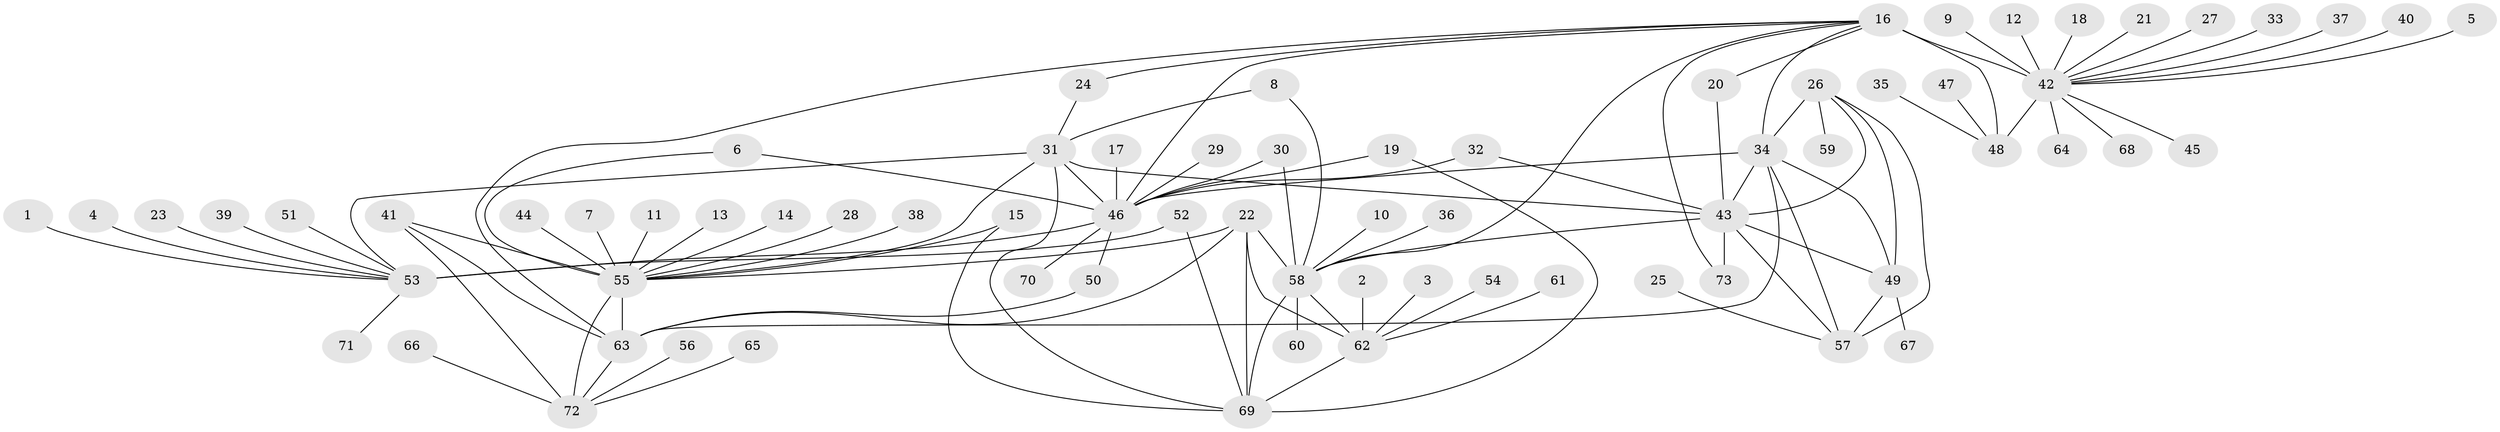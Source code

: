 // original degree distribution, {9: 0.05517241379310345, 11: 0.020689655172413793, 8: 0.027586206896551724, 10: 0.05517241379310345, 13: 0.006896551724137931, 12: 0.020689655172413793, 14: 0.013793103448275862, 7: 0.027586206896551724, 16: 0.006896551724137931, 6: 0.006896551724137931, 1: 0.593103448275862, 2: 0.16551724137931034}
// Generated by graph-tools (version 1.1) at 2025/02/03/09/25 03:02:47]
// undirected, 73 vertices, 105 edges
graph export_dot {
graph [start="1"]
  node [color=gray90,style=filled];
  1;
  2;
  3;
  4;
  5;
  6;
  7;
  8;
  9;
  10;
  11;
  12;
  13;
  14;
  15;
  16;
  17;
  18;
  19;
  20;
  21;
  22;
  23;
  24;
  25;
  26;
  27;
  28;
  29;
  30;
  31;
  32;
  33;
  34;
  35;
  36;
  37;
  38;
  39;
  40;
  41;
  42;
  43;
  44;
  45;
  46;
  47;
  48;
  49;
  50;
  51;
  52;
  53;
  54;
  55;
  56;
  57;
  58;
  59;
  60;
  61;
  62;
  63;
  64;
  65;
  66;
  67;
  68;
  69;
  70;
  71;
  72;
  73;
  1 -- 53 [weight=1.0];
  2 -- 62 [weight=1.0];
  3 -- 62 [weight=1.0];
  4 -- 53 [weight=1.0];
  5 -- 42 [weight=1.0];
  6 -- 46 [weight=1.0];
  6 -- 55 [weight=1.0];
  7 -- 55 [weight=1.0];
  8 -- 31 [weight=1.0];
  8 -- 58 [weight=1.0];
  9 -- 42 [weight=1.0];
  10 -- 58 [weight=1.0];
  11 -- 55 [weight=1.0];
  12 -- 42 [weight=1.0];
  13 -- 55 [weight=1.0];
  14 -- 55 [weight=1.0];
  15 -- 55 [weight=1.0];
  15 -- 69 [weight=1.0];
  16 -- 20 [weight=1.0];
  16 -- 24 [weight=1.0];
  16 -- 34 [weight=1.0];
  16 -- 42 [weight=9.0];
  16 -- 46 [weight=1.0];
  16 -- 48 [weight=3.0];
  16 -- 58 [weight=1.0];
  16 -- 63 [weight=1.0];
  16 -- 73 [weight=1.0];
  17 -- 46 [weight=1.0];
  18 -- 42 [weight=1.0];
  19 -- 46 [weight=1.0];
  19 -- 69 [weight=1.0];
  20 -- 43 [weight=1.0];
  21 -- 42 [weight=1.0];
  22 -- 55 [weight=1.0];
  22 -- 58 [weight=3.0];
  22 -- 62 [weight=2.0];
  22 -- 63 [weight=1.0];
  22 -- 69 [weight=1.0];
  23 -- 53 [weight=1.0];
  24 -- 31 [weight=1.0];
  25 -- 57 [weight=1.0];
  26 -- 34 [weight=2.0];
  26 -- 43 [weight=1.0];
  26 -- 49 [weight=1.0];
  26 -- 57 [weight=2.0];
  26 -- 59 [weight=1.0];
  27 -- 42 [weight=1.0];
  28 -- 55 [weight=1.0];
  29 -- 46 [weight=1.0];
  30 -- 46 [weight=1.0];
  30 -- 58 [weight=1.0];
  31 -- 43 [weight=2.0];
  31 -- 46 [weight=3.0];
  31 -- 53 [weight=3.0];
  31 -- 55 [weight=1.0];
  31 -- 69 [weight=1.0];
  32 -- 43 [weight=1.0];
  32 -- 46 [weight=1.0];
  33 -- 42 [weight=1.0];
  34 -- 43 [weight=2.0];
  34 -- 46 [weight=1.0];
  34 -- 49 [weight=2.0];
  34 -- 57 [weight=4.0];
  34 -- 63 [weight=1.0];
  35 -- 48 [weight=1.0];
  36 -- 58 [weight=1.0];
  37 -- 42 [weight=1.0];
  38 -- 55 [weight=1.0];
  39 -- 53 [weight=1.0];
  40 -- 42 [weight=1.0];
  41 -- 55 [weight=4.0];
  41 -- 63 [weight=1.0];
  41 -- 72 [weight=1.0];
  42 -- 45 [weight=1.0];
  42 -- 48 [weight=3.0];
  42 -- 64 [weight=1.0];
  42 -- 68 [weight=1.0];
  43 -- 49 [weight=1.0];
  43 -- 57 [weight=2.0];
  43 -- 58 [weight=1.0];
  43 -- 73 [weight=1.0];
  44 -- 55 [weight=1.0];
  46 -- 50 [weight=1.0];
  46 -- 53 [weight=9.0];
  46 -- 70 [weight=1.0];
  47 -- 48 [weight=1.0];
  49 -- 57 [weight=2.0];
  49 -- 67 [weight=1.0];
  50 -- 63 [weight=1.0];
  51 -- 53 [weight=1.0];
  52 -- 53 [weight=1.0];
  52 -- 69 [weight=1.0];
  53 -- 71 [weight=1.0];
  54 -- 62 [weight=1.0];
  55 -- 63 [weight=4.0];
  55 -- 72 [weight=4.0];
  56 -- 72 [weight=1.0];
  58 -- 60 [weight=1.0];
  58 -- 62 [weight=6.0];
  58 -- 69 [weight=3.0];
  61 -- 62 [weight=1.0];
  62 -- 69 [weight=2.0];
  63 -- 72 [weight=1.0];
  65 -- 72 [weight=1.0];
  66 -- 72 [weight=1.0];
}
